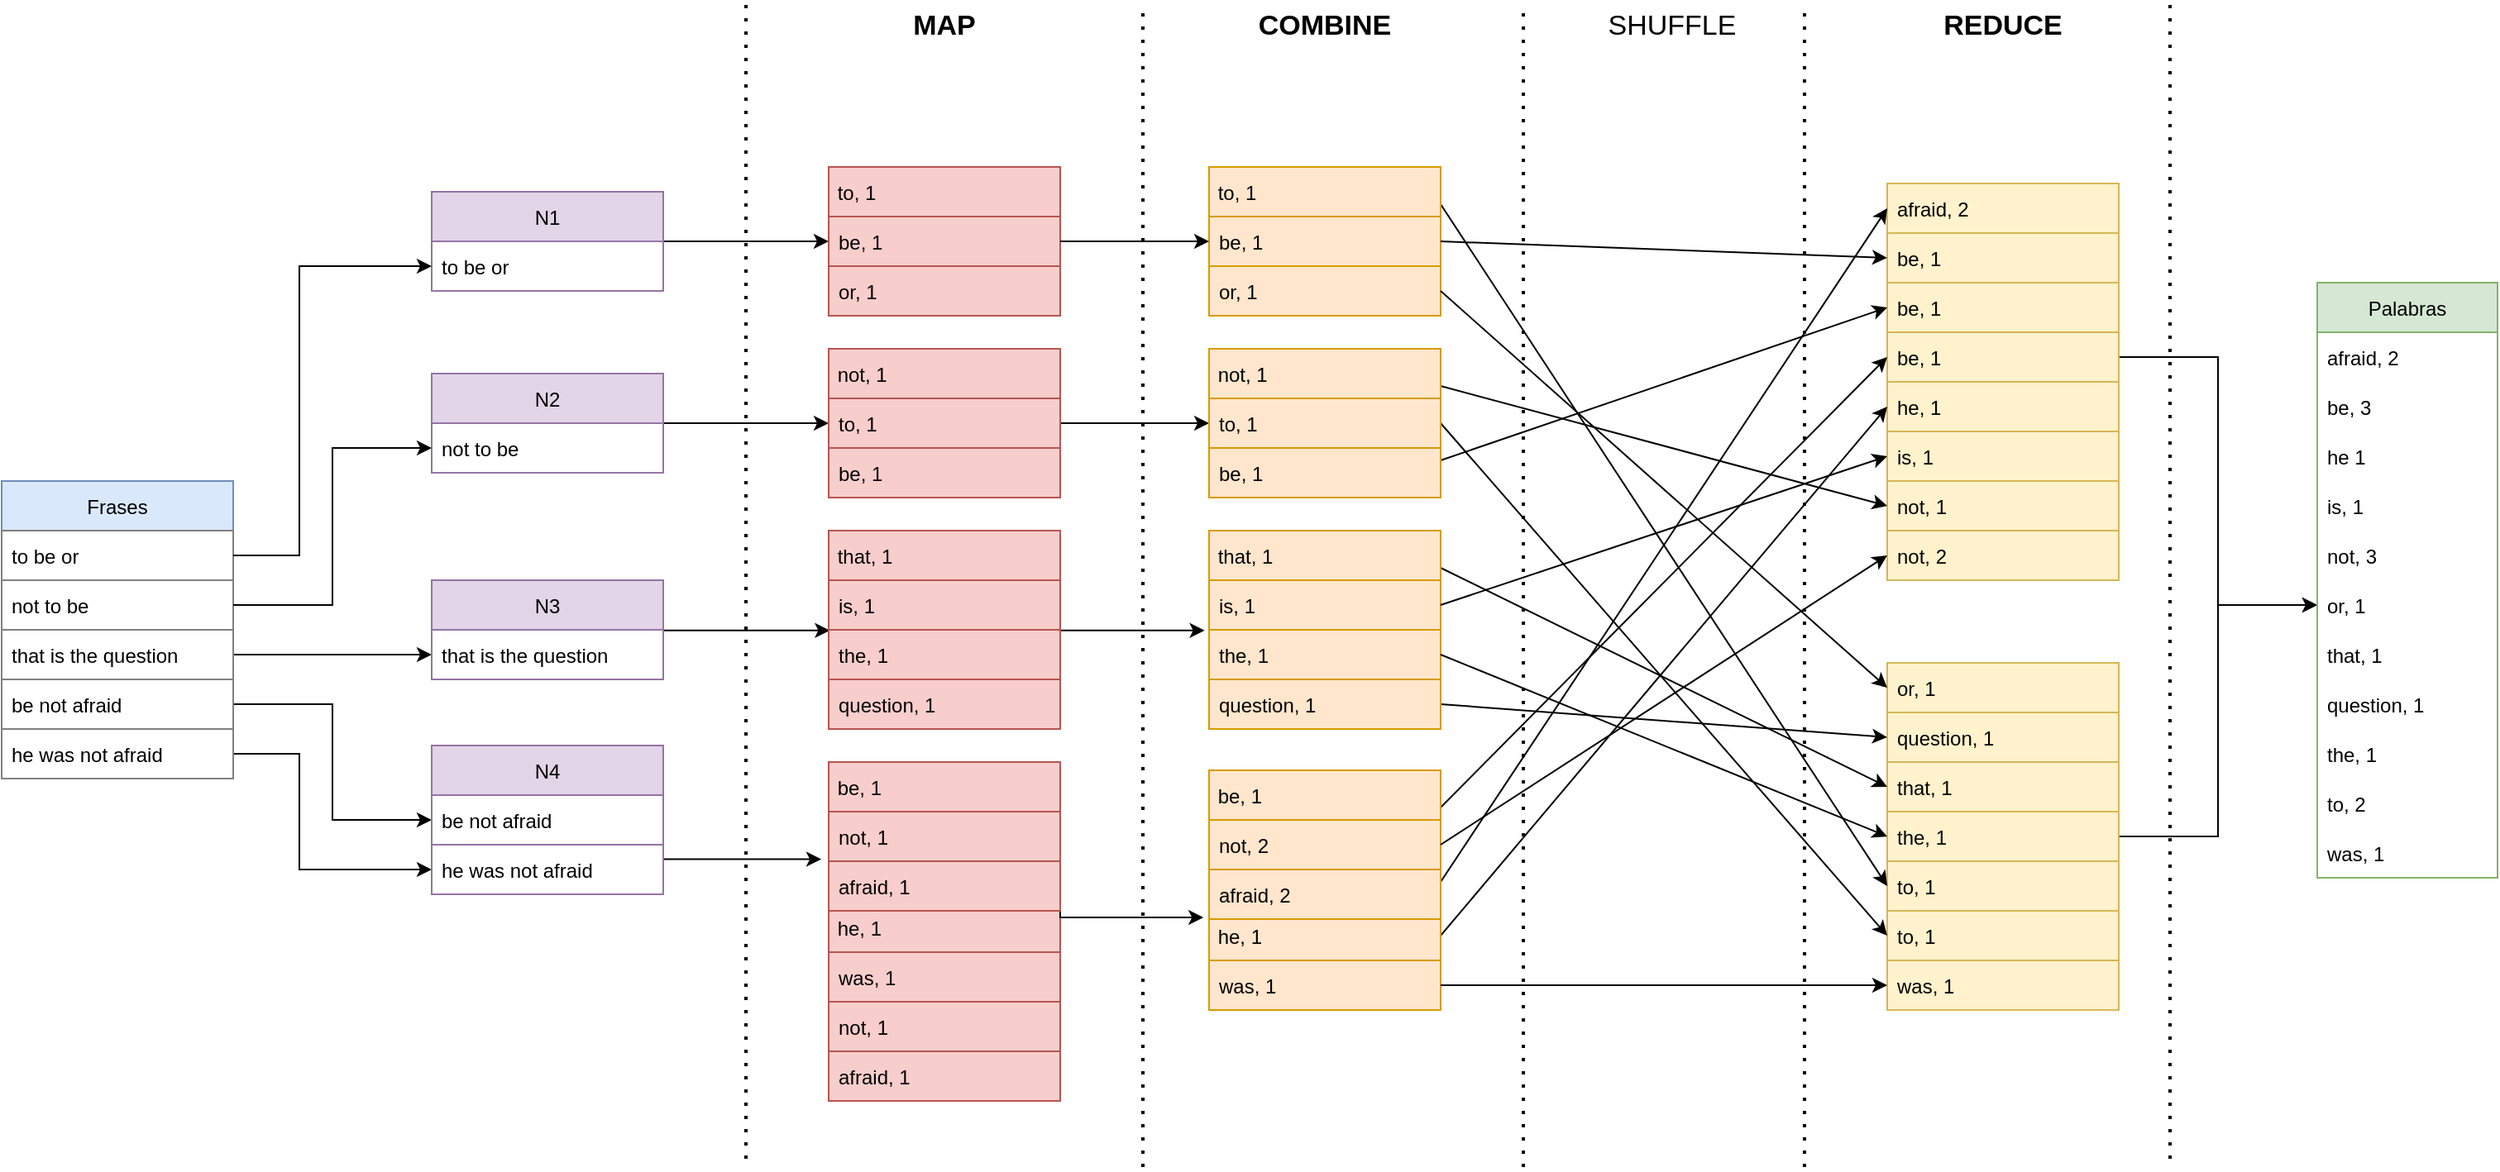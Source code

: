 <mxfile version="16.6.1" type="google"><diagram id="XrAKdOWMuNIFc2FOG0l4" name="Page-1"><mxGraphModel dx="1383" dy="2069" grid="1" gridSize="10" guides="1" tooltips="1" connect="1" arrows="1" fold="1" page="1" pageScale="1" pageWidth="827" pageHeight="1169" math="0" shadow="0"><root><mxCell id="0"/><mxCell id="1" parent="0"/><mxCell id="GU2GOHWDIPRH4519Zhn--1" value="Frases" style="swimlane;fontStyle=0;childLayout=stackLayout;horizontal=1;startSize=30;horizontalStack=0;resizeParent=1;resizeParentMax=0;resizeLast=0;collapsible=1;marginBottom=0;fillColor=#dae8fc;strokeColor=#6c8ebf;" parent="1" vertex="1"><mxGeometry x="40" y="170" width="140" height="90" as="geometry"/></mxCell><mxCell id="GU2GOHWDIPRH4519Zhn--3" value="to be or" style="text;align=left;verticalAlign=middle;spacingLeft=4;spacingRight=4;overflow=hidden;points=[[0,0.5],[1,0.5]];portConstraint=eastwest;rotatable=0;strokeColor=#808080;" parent="GU2GOHWDIPRH4519Zhn--1" vertex="1"><mxGeometry y="30" width="140" height="30" as="geometry"/></mxCell><mxCell id="GU2GOHWDIPRH4519Zhn--4" value="not to be" style="text;align=left;verticalAlign=middle;spacingLeft=4;spacingRight=4;overflow=hidden;points=[[0,0.5],[1,0.5]];portConstraint=eastwest;rotatable=0;shadow=0;strokeColor=#808080;" parent="GU2GOHWDIPRH4519Zhn--1" vertex="1"><mxGeometry y="60" width="140" height="30" as="geometry"/></mxCell><mxCell id="GU2GOHWDIPRH4519Zhn--98" style="edgeStyle=orthogonalEdgeStyle;rounded=0;orthogonalLoop=1;jettySize=auto;html=1;exitX=1;exitY=0.5;exitDx=0;exitDy=0;entryX=0;entryY=0.5;entryDx=0;entryDy=0;" parent="1" source="GU2GOHWDIPRH4519Zhn--10" target="GU2GOHWDIPRH4519Zhn--20" edge="1"><mxGeometry relative="1" as="geometry"/></mxCell><mxCell id="GU2GOHWDIPRH4519Zhn--10" value="that is the question" style="text;align=left;verticalAlign=middle;spacingLeft=4;spacingRight=4;overflow=hidden;points=[[0,0.5],[1,0.5]];portConstraint=eastwest;rotatable=0;shadow=0;strokeColor=#808080;" parent="1" vertex="1"><mxGeometry x="40" y="260" width="140" height="30" as="geometry"/></mxCell><mxCell id="GU2GOHWDIPRH4519Zhn--96" style="edgeStyle=orthogonalEdgeStyle;rounded=0;orthogonalLoop=1;jettySize=auto;html=1;entryX=0;entryY=0.5;entryDx=0;entryDy=0;" parent="1" source="GU2GOHWDIPRH4519Zhn--11" target="GU2GOHWDIPRH4519Zhn--22" edge="1"><mxGeometry relative="1" as="geometry"/></mxCell><mxCell id="GU2GOHWDIPRH4519Zhn--11" value="be not afraid" style="text;align=left;verticalAlign=middle;spacingLeft=4;spacingRight=4;overflow=hidden;points=[[0,0.5],[1,0.5]];portConstraint=eastwest;rotatable=0;shadow=0;strokeColor=#808080;" parent="1" vertex="1"><mxGeometry x="40" y="290" width="140" height="30" as="geometry"/></mxCell><mxCell id="GU2GOHWDIPRH4519Zhn--101" style="edgeStyle=orthogonalEdgeStyle;rounded=0;orthogonalLoop=1;jettySize=auto;html=1;exitX=1;exitY=0.5;exitDx=0;exitDy=0;entryX=0;entryY=0.5;entryDx=0;entryDy=0;" parent="1" source="GU2GOHWDIPRH4519Zhn--12" target="GU2GOHWDIPRH4519Zhn--23" edge="1"><mxGeometry relative="1" as="geometry"><Array as="points"><mxPoint x="220" y="335"/><mxPoint x="220" y="405"/></Array></mxGeometry></mxCell><mxCell id="GU2GOHWDIPRH4519Zhn--12" value="he was not afraid" style="text;align=left;verticalAlign=middle;spacingLeft=4;spacingRight=4;overflow=hidden;points=[[0,0.5],[1,0.5]];portConstraint=eastwest;rotatable=0;shadow=0;strokeColor=#808080;" parent="1" vertex="1"><mxGeometry x="40" y="320" width="140" height="30" as="geometry"/></mxCell><mxCell id="GU2GOHWDIPRH4519Zhn--102" style="edgeStyle=orthogonalEdgeStyle;rounded=0;orthogonalLoop=1;jettySize=auto;html=1;entryX=0;entryY=0.5;entryDx=0;entryDy=0;" parent="1" source="GU2GOHWDIPRH4519Zhn--13" target="GU2GOHWDIPRH4519Zhn--25" edge="1"><mxGeometry relative="1" as="geometry"/></mxCell><mxCell id="GU2GOHWDIPRH4519Zhn--13" value="N1" style="swimlane;fontStyle=0;childLayout=stackLayout;horizontal=1;startSize=30;horizontalStack=0;resizeParent=1;resizeParentMax=0;resizeLast=0;collapsible=1;marginBottom=0;shadow=0;strokeColor=#9673a6;fillColor=#e1d5e7;" parent="1" vertex="1"><mxGeometry x="300" y="-5" width="140" height="60" as="geometry"/></mxCell><mxCell id="GU2GOHWDIPRH4519Zhn--103" style="edgeStyle=orthogonalEdgeStyle;rounded=0;orthogonalLoop=1;jettySize=auto;html=1;exitX=1;exitY=0.5;exitDx=0;exitDy=0;entryX=0;entryY=0.5;entryDx=0;entryDy=0;" parent="1" source="GU2GOHWDIPRH4519Zhn--17" target="GU2GOHWDIPRH4519Zhn--29" edge="1"><mxGeometry relative="1" as="geometry"/></mxCell><mxCell id="GU2GOHWDIPRH4519Zhn--17" value="N2" style="swimlane;fontStyle=0;childLayout=stackLayout;horizontal=1;startSize=30;horizontalStack=0;resizeParent=1;resizeParentMax=0;resizeLast=0;collapsible=1;marginBottom=0;shadow=0;strokeColor=#9673a6;fillColor=#e1d5e7;" parent="1" vertex="1"><mxGeometry x="300" y="105" width="140" height="60" as="geometry"/></mxCell><mxCell id="GU2GOHWDIPRH4519Zhn--18" value="not to be" style="text;strokeColor=none;fillColor=none;align=left;verticalAlign=middle;spacingLeft=4;spacingRight=4;overflow=hidden;points=[[0,0.5],[1,0.5]];portConstraint=eastwest;rotatable=0;shadow=0;" parent="GU2GOHWDIPRH4519Zhn--17" vertex="1"><mxGeometry y="30" width="140" height="30" as="geometry"/></mxCell><mxCell id="GU2GOHWDIPRH4519Zhn--107" style="edgeStyle=orthogonalEdgeStyle;rounded=0;orthogonalLoop=1;jettySize=auto;html=1;entryX=0.005;entryY=0.012;entryDx=0;entryDy=0;entryPerimeter=0;" parent="1" source="GU2GOHWDIPRH4519Zhn--19" target="GU2GOHWDIPRH4519Zhn--33" edge="1"><mxGeometry relative="1" as="geometry"><Array as="points"><mxPoint x="541" y="260"/></Array></mxGeometry></mxCell><mxCell id="GU2GOHWDIPRH4519Zhn--19" value="N3" style="swimlane;fontStyle=0;childLayout=stackLayout;horizontal=1;startSize=30;horizontalStack=0;resizeParent=1;resizeParentMax=0;resizeLast=0;collapsible=1;marginBottom=0;shadow=0;strokeColor=#9673a6;fillColor=#e1d5e7;" parent="1" vertex="1"><mxGeometry x="300" y="230" width="140" height="60" as="geometry"/></mxCell><mxCell id="GU2GOHWDIPRH4519Zhn--20" value="that is the question" style="text;strokeColor=none;fillColor=none;align=left;verticalAlign=middle;spacingLeft=4;spacingRight=4;overflow=hidden;points=[[0,0.5],[1,0.5]];portConstraint=eastwest;rotatable=0;shadow=0;" parent="GU2GOHWDIPRH4519Zhn--19" vertex="1"><mxGeometry y="30" width="140" height="30" as="geometry"/></mxCell><mxCell id="GU2GOHWDIPRH4519Zhn--109" style="edgeStyle=orthogonalEdgeStyle;rounded=0;orthogonalLoop=1;jettySize=auto;html=1;entryX=-0.032;entryY=-0.04;entryDx=0;entryDy=0;entryPerimeter=0;" parent="1" target="GU2GOHWDIPRH4519Zhn--42" edge="1"><mxGeometry relative="1" as="geometry"><mxPoint x="440" y="384" as="sourcePoint"/><Array as="points"><mxPoint x="440" y="399"/></Array></mxGeometry></mxCell><mxCell id="GU2GOHWDIPRH4519Zhn--21" value="N4" style="swimlane;fontStyle=0;childLayout=stackLayout;horizontal=1;startSize=30;horizontalStack=0;resizeParent=1;resizeParentMax=0;resizeLast=0;collapsible=1;marginBottom=0;shadow=0;strokeColor=#9673a6;fillColor=#e1d5e7;" parent="1" vertex="1"><mxGeometry x="300" y="330" width="140" height="60" as="geometry"/></mxCell><mxCell id="GU2GOHWDIPRH4519Zhn--22" value="be not afraid" style="text;strokeColor=none;fillColor=none;align=left;verticalAlign=middle;spacingLeft=4;spacingRight=4;overflow=hidden;points=[[0,0.5],[1,0.5]];portConstraint=eastwest;rotatable=0;shadow=0;" parent="GU2GOHWDIPRH4519Zhn--21" vertex="1"><mxGeometry y="30" width="140" height="30" as="geometry"/></mxCell><mxCell id="GU2GOHWDIPRH4519Zhn--23" value="he was not afraid" style="text;strokeColor=#9673a6;fillColor=none;align=left;verticalAlign=middle;spacingLeft=4;spacingRight=4;overflow=hidden;points=[[0,0.5],[1,0.5]];portConstraint=eastwest;rotatable=0;shadow=0;" parent="1" vertex="1"><mxGeometry x="300" y="390" width="140" height="30" as="geometry"/></mxCell><mxCell id="GU2GOHWDIPRH4519Zhn--24" value=" to, 1" style="swimlane;fontStyle=0;childLayout=stackLayout;horizontal=1;startSize=30;horizontalStack=0;resizeParent=1;resizeParentMax=0;resizeLast=0;collapsible=1;marginBottom=0;shadow=0;strokeColor=#b85450;fillColor=#f8cecc;align=left;" parent="1" vertex="1"><mxGeometry x="540" y="-20" width="140" height="90" as="geometry"/></mxCell><mxCell id="GU2GOHWDIPRH4519Zhn--25" value="be, 1" style="text;strokeColor=#b85450;fillColor=#f8cecc;align=left;verticalAlign=middle;spacingLeft=4;spacingRight=4;overflow=hidden;points=[[0,0.5],[1,0.5]];portConstraint=eastwest;rotatable=0;shadow=0;" parent="GU2GOHWDIPRH4519Zhn--24" vertex="1"><mxGeometry y="30" width="140" height="30" as="geometry"/></mxCell><mxCell id="GU2GOHWDIPRH4519Zhn--26" value="or, 1" style="text;strokeColor=#b85450;fillColor=#f8cecc;align=left;verticalAlign=middle;spacingLeft=4;spacingRight=4;overflow=hidden;points=[[0,0.5],[1,0.5]];portConstraint=eastwest;rotatable=0;shadow=0;" parent="GU2GOHWDIPRH4519Zhn--24" vertex="1"><mxGeometry y="60" width="140" height="30" as="geometry"/></mxCell><mxCell id="GU2GOHWDIPRH4519Zhn--112" style="edgeStyle=orthogonalEdgeStyle;rounded=0;orthogonalLoop=1;jettySize=auto;html=1;exitX=1;exitY=0.5;exitDx=0;exitDy=0;" parent="1" source="GU2GOHWDIPRH4519Zhn--28" target="GU2GOHWDIPRH4519Zhn--67" edge="1"><mxGeometry relative="1" as="geometry"/></mxCell><mxCell id="GU2GOHWDIPRH4519Zhn--28" value=" not, 1" style="swimlane;fontStyle=0;childLayout=stackLayout;horizontal=1;startSize=30;horizontalStack=0;resizeParent=1;resizeParentMax=0;resizeLast=0;collapsible=1;marginBottom=0;shadow=0;strokeColor=#b85450;fillColor=#f8cecc;align=left;" parent="1" vertex="1"><mxGeometry x="540" y="90" width="140" height="90" as="geometry"/></mxCell><mxCell id="GU2GOHWDIPRH4519Zhn--29" value="to, 1" style="text;strokeColor=#b85450;fillColor=#f8cecc;align=left;verticalAlign=middle;spacingLeft=4;spacingRight=4;overflow=hidden;points=[[0,0.5],[1,0.5]];portConstraint=eastwest;rotatable=0;shadow=0;" parent="GU2GOHWDIPRH4519Zhn--28" vertex="1"><mxGeometry y="30" width="140" height="30" as="geometry"/></mxCell><mxCell id="GU2GOHWDIPRH4519Zhn--30" value="be, 1" style="text;strokeColor=#b85450;fillColor=#f8cecc;align=left;verticalAlign=middle;spacingLeft=4;spacingRight=4;overflow=hidden;points=[[0,0.5],[1,0.5]];portConstraint=eastwest;rotatable=0;shadow=0;" parent="GU2GOHWDIPRH4519Zhn--28" vertex="1"><mxGeometry y="60" width="140" height="30" as="geometry"/></mxCell><mxCell id="GU2GOHWDIPRH4519Zhn--111" style="edgeStyle=orthogonalEdgeStyle;rounded=0;orthogonalLoop=1;jettySize=auto;html=1;entryX=-0.019;entryY=0.012;entryDx=0;entryDy=0;entryPerimeter=0;" parent="1" source="GU2GOHWDIPRH4519Zhn--31" target="GU2GOHWDIPRH4519Zhn--71" edge="1"><mxGeometry relative="1" as="geometry"><Array as="points"><mxPoint x="767" y="260"/></Array></mxGeometry></mxCell><mxCell id="GU2GOHWDIPRH4519Zhn--31" value=" that, 1" style="swimlane;fontStyle=0;childLayout=stackLayout;horizontal=1;startSize=30;horizontalStack=0;resizeParent=1;resizeParentMax=0;resizeLast=0;collapsible=1;marginBottom=0;shadow=0;strokeColor=#b85450;fillColor=#f8cecc;align=left;" parent="1" vertex="1"><mxGeometry x="540" y="200" width="140" height="90" as="geometry"/></mxCell><mxCell id="GU2GOHWDIPRH4519Zhn--32" value="is, 1" style="text;strokeColor=#b85450;fillColor=#f8cecc;align=left;verticalAlign=middle;spacingLeft=4;spacingRight=4;overflow=hidden;points=[[0,0.5],[1,0.5]];portConstraint=eastwest;rotatable=0;shadow=0;" parent="GU2GOHWDIPRH4519Zhn--31" vertex="1"><mxGeometry y="30" width="140" height="30" as="geometry"/></mxCell><mxCell id="GU2GOHWDIPRH4519Zhn--33" value="the, 1" style="text;strokeColor=#b85450;fillColor=#f8cecc;align=left;verticalAlign=middle;spacingLeft=4;spacingRight=4;overflow=hidden;points=[[0,0.5],[1,0.5]];portConstraint=eastwest;rotatable=0;shadow=0;" parent="GU2GOHWDIPRH4519Zhn--31" vertex="1"><mxGeometry y="60" width="140" height="30" as="geometry"/></mxCell><mxCell id="GU2GOHWDIPRH4519Zhn--35" value="question, 1" style="text;strokeColor=#b85450;fillColor=#f8cecc;align=left;verticalAlign=middle;spacingLeft=4;spacingRight=4;overflow=hidden;points=[[0,0.5],[1,0.5]];portConstraint=eastwest;rotatable=0;shadow=0;" parent="1" vertex="1"><mxGeometry x="540" y="290" width="140" height="30" as="geometry"/></mxCell><mxCell id="GU2GOHWDIPRH4519Zhn--36" value=" he, 1" style="swimlane;fontStyle=0;childLayout=stackLayout;horizontal=1;startSize=30;horizontalStack=0;resizeParent=1;resizeParentMax=0;resizeLast=0;collapsible=1;marginBottom=0;shadow=0;strokeColor=#b85450;fillColor=#f8cecc;align=left;" parent="1" vertex="1"><mxGeometry x="540" y="425" width="140" height="90" as="geometry"/></mxCell><mxCell id="GU2GOHWDIPRH4519Zhn--37" value="was, 1" style="text;strokeColor=#b85450;fillColor=#f8cecc;align=left;verticalAlign=middle;spacingLeft=4;spacingRight=4;overflow=hidden;points=[[0,0.5],[1,0.5]];portConstraint=eastwest;rotatable=0;shadow=0;" parent="GU2GOHWDIPRH4519Zhn--36" vertex="1"><mxGeometry y="30" width="140" height="30" as="geometry"/></mxCell><mxCell id="GU2GOHWDIPRH4519Zhn--38" value="not, 1" style="text;strokeColor=#b85450;fillColor=#f8cecc;align=left;verticalAlign=middle;spacingLeft=4;spacingRight=4;overflow=hidden;points=[[0,0.5],[1,0.5]];portConstraint=eastwest;rotatable=0;shadow=0;" parent="GU2GOHWDIPRH4519Zhn--36" vertex="1"><mxGeometry y="60" width="140" height="30" as="geometry"/></mxCell><mxCell id="GU2GOHWDIPRH4519Zhn--39" value="afraid, 1" style="text;strokeColor=#b85450;fillColor=#f8cecc;align=left;verticalAlign=middle;spacingLeft=4;spacingRight=4;overflow=hidden;points=[[0,0.5],[1,0.5]];portConstraint=eastwest;rotatable=0;shadow=0;" parent="1" vertex="1"><mxGeometry x="540" y="515" width="140" height="30" as="geometry"/></mxCell><mxCell id="GU2GOHWDIPRH4519Zhn--110" style="edgeStyle=orthogonalEdgeStyle;rounded=0;orthogonalLoop=1;jettySize=auto;html=1;exitX=1;exitY=1;exitDx=0;exitDy=0;entryX=-0.024;entryY=0.977;entryDx=0;entryDy=0;entryPerimeter=0;" parent="1" source="GU2GOHWDIPRH4519Zhn--40" target="GU2GOHWDIPRH4519Zhn--79" edge="1"><mxGeometry relative="1" as="geometry"><Array as="points"><mxPoint x="680" y="434"/><mxPoint x="767" y="434"/></Array></mxGeometry></mxCell><mxCell id="GU2GOHWDIPRH4519Zhn--40" value=" be, 1" style="swimlane;fontStyle=0;childLayout=stackLayout;horizontal=1;startSize=30;horizontalStack=0;resizeParent=1;resizeParentMax=0;resizeLast=0;collapsible=1;marginBottom=0;shadow=0;strokeColor=#b85450;fillColor=#f8cecc;align=left;" parent="1" vertex="1"><mxGeometry x="540" y="340" width="140" height="90" as="geometry"/></mxCell><mxCell id="GU2GOHWDIPRH4519Zhn--41" value="not, 1" style="text;strokeColor=#b85450;fillColor=#f8cecc;align=left;verticalAlign=middle;spacingLeft=4;spacingRight=4;overflow=hidden;points=[[0,0.5],[1,0.5]];portConstraint=eastwest;rotatable=0;shadow=0;" parent="GU2GOHWDIPRH4519Zhn--40" vertex="1"><mxGeometry y="30" width="140" height="30" as="geometry"/></mxCell><mxCell id="GU2GOHWDIPRH4519Zhn--42" value="afraid, 1" style="text;strokeColor=#b85450;fillColor=#f8cecc;align=left;verticalAlign=middle;spacingLeft=4;spacingRight=4;overflow=hidden;points=[[0,0.5],[1,0.5]];portConstraint=eastwest;rotatable=0;shadow=0;" parent="GU2GOHWDIPRH4519Zhn--40" vertex="1"><mxGeometry y="60" width="140" height="30" as="geometry"/></mxCell><mxCell id="GU2GOHWDIPRH4519Zhn--43" value="be, 1" style="text;strokeColor=#d6b656;fillColor=#fff2cc;align=left;verticalAlign=middle;spacingLeft=4;spacingRight=4;overflow=hidden;points=[[0,0.5],[1,0.5]];portConstraint=eastwest;rotatable=0;shadow=0;" parent="1" vertex="1"><mxGeometry x="1180" y="20" width="140" height="30" as="geometry"/></mxCell><mxCell id="GU2GOHWDIPRH4519Zhn--44" value="be, 1" style="text;strokeColor=#d6b656;fillColor=#fff2cc;align=left;verticalAlign=middle;spacingLeft=4;spacingRight=4;overflow=hidden;points=[[0,0.5],[1,0.5]];portConstraint=eastwest;rotatable=0;shadow=0;" parent="1" vertex="1"><mxGeometry x="1180" y="50" width="140" height="30" as="geometry"/></mxCell><mxCell id="GU2GOHWDIPRH4519Zhn--129" style="edgeStyle=orthogonalEdgeStyle;rounded=0;orthogonalLoop=1;jettySize=auto;html=1;exitX=1;exitY=0.5;exitDx=0;exitDy=0;entryX=0;entryY=0.5;entryDx=0;entryDy=0;" parent="1" source="GU2GOHWDIPRH4519Zhn--48" target="GU2GOHWDIPRH4519Zhn--86" edge="1"><mxGeometry relative="1" as="geometry"/></mxCell><mxCell id="GU2GOHWDIPRH4519Zhn--48" value="be, 1" style="text;strokeColor=#d6b656;fillColor=#fff2cc;align=left;verticalAlign=middle;spacingLeft=4;spacingRight=4;overflow=hidden;points=[[0,0.5],[1,0.5]];portConstraint=eastwest;rotatable=0;shadow=0;" parent="1" vertex="1"><mxGeometry x="1180" y="80" width="140" height="30" as="geometry"/></mxCell><mxCell id="GU2GOHWDIPRH4519Zhn--49" value="afraid, 2" style="text;strokeColor=#d6b656;fillColor=#fff2cc;align=left;verticalAlign=middle;spacingLeft=4;spacingRight=4;overflow=hidden;points=[[0,0.5],[1,0.5]];portConstraint=eastwest;rotatable=0;shadow=0;" parent="1" vertex="1"><mxGeometry x="1180" y="-10" width="140" height="30" as="geometry"/></mxCell><mxCell id="GU2GOHWDIPRH4519Zhn--51" value="he, 1" style="text;strokeColor=#d6b656;fillColor=#fff2cc;align=left;verticalAlign=middle;spacingLeft=4;spacingRight=4;overflow=hidden;points=[[0,0.5],[1,0.5]];portConstraint=eastwest;rotatable=0;shadow=0;" parent="1" vertex="1"><mxGeometry x="1180" y="110" width="140" height="30" as="geometry"/></mxCell><mxCell id="GU2GOHWDIPRH4519Zhn--52" value="is, 1" style="text;strokeColor=#d6b656;fillColor=#fff2cc;align=left;verticalAlign=middle;spacingLeft=4;spacingRight=4;overflow=hidden;points=[[0,0.5],[1,0.5]];portConstraint=eastwest;rotatable=0;shadow=0;" parent="1" vertex="1"><mxGeometry x="1180" y="140" width="140" height="30" as="geometry"/></mxCell><mxCell id="GU2GOHWDIPRH4519Zhn--53" value="not, 1" style="text;strokeColor=#d6b656;fillColor=#fff2cc;align=left;verticalAlign=middle;spacingLeft=4;spacingRight=4;overflow=hidden;points=[[0,0.5],[1,0.5]];portConstraint=eastwest;rotatable=0;shadow=0;" parent="1" vertex="1"><mxGeometry x="1180" y="170" width="140" height="30" as="geometry"/></mxCell><mxCell id="GU2GOHWDIPRH4519Zhn--54" value="not, 2" style="text;strokeColor=#d6b656;fillColor=#fff2cc;align=left;verticalAlign=middle;spacingLeft=4;spacingRight=4;overflow=hidden;points=[[0,0.5],[1,0.5]];portConstraint=eastwest;rotatable=0;shadow=0;" parent="1" vertex="1"><mxGeometry x="1180" y="200" width="140" height="30" as="geometry"/></mxCell><mxCell id="GU2GOHWDIPRH4519Zhn--56" value="question, 1" style="text;strokeColor=#d6b656;fillColor=#fff2cc;align=left;verticalAlign=middle;spacingLeft=4;spacingRight=4;overflow=hidden;points=[[0,0.5],[1,0.5]];portConstraint=eastwest;rotatable=0;shadow=0;" parent="1" vertex="1"><mxGeometry x="1180" y="310" width="140" height="30" as="geometry"/></mxCell><mxCell id="GU2GOHWDIPRH4519Zhn--57" value="was, 1" style="text;strokeColor=#d6b656;fillColor=#fff2cc;align=left;verticalAlign=middle;spacingLeft=4;spacingRight=4;overflow=hidden;points=[[0,0.5],[1,0.5]];portConstraint=eastwest;rotatable=0;shadow=0;" parent="1" vertex="1"><mxGeometry x="1180" y="460" width="140" height="30" as="geometry"/></mxCell><mxCell id="GU2GOHWDIPRH4519Zhn--58" value="to, 1" style="text;strokeColor=#d6b656;fillColor=#fff2cc;align=left;verticalAlign=middle;spacingLeft=4;spacingRight=4;overflow=hidden;points=[[0,0.5],[1,0.5]];portConstraint=eastwest;rotatable=0;shadow=0;" parent="1" vertex="1"><mxGeometry x="1180" y="400" width="140" height="30" as="geometry"/></mxCell><mxCell id="GU2GOHWDIPRH4519Zhn--59" value="to, 1" style="text;strokeColor=#d6b656;fillColor=#fff2cc;align=left;verticalAlign=middle;spacingLeft=4;spacingRight=4;overflow=hidden;points=[[0,0.5],[1,0.5]];portConstraint=eastwest;rotatable=0;shadow=0;" parent="1" vertex="1"><mxGeometry x="1180" y="430" width="140" height="30" as="geometry"/></mxCell><mxCell id="GU2GOHWDIPRH4519Zhn--130" style="edgeStyle=orthogonalEdgeStyle;rounded=0;orthogonalLoop=1;jettySize=auto;html=1;exitX=1;exitY=0.5;exitDx=0;exitDy=0;entryX=0;entryY=0.5;entryDx=0;entryDy=0;" parent="1" source="GU2GOHWDIPRH4519Zhn--60" target="GU2GOHWDIPRH4519Zhn--86" edge="1"><mxGeometry relative="1" as="geometry"><mxPoint x="1440" y="240" as="targetPoint"/><Array as="points"><mxPoint x="1380" y="385"/><mxPoint x="1380" y="245"/></Array></mxGeometry></mxCell><mxCell id="GU2GOHWDIPRH4519Zhn--60" value="the, 1" style="text;strokeColor=#d6b656;fillColor=#fff2cc;align=left;verticalAlign=middle;spacingLeft=4;spacingRight=4;overflow=hidden;points=[[0,0.5],[1,0.5]];portConstraint=eastwest;rotatable=0;shadow=0;" parent="1" vertex="1"><mxGeometry x="1180" y="370" width="140" height="30" as="geometry"/></mxCell><mxCell id="GU2GOHWDIPRH4519Zhn--61" value="or, 1" style="text;strokeColor=#d6b656;fillColor=#fff2cc;align=left;verticalAlign=middle;spacingLeft=4;spacingRight=4;overflow=hidden;points=[[0,0.5],[1,0.5]];portConstraint=eastwest;rotatable=0;shadow=0;" parent="1" vertex="1"><mxGeometry x="1180" y="280" width="140" height="30" as="geometry"/></mxCell><mxCell id="GU2GOHWDIPRH4519Zhn--62" value="that, 1" style="text;strokeColor=#d6b656;fillColor=#fff2cc;align=left;verticalAlign=middle;spacingLeft=4;spacingRight=4;overflow=hidden;points=[[0,0.5],[1,0.5]];portConstraint=eastwest;rotatable=0;shadow=0;" parent="1" vertex="1"><mxGeometry x="1180" y="340" width="140" height="30" as="geometry"/></mxCell><mxCell id="GU2GOHWDIPRH4519Zhn--114" style="rounded=0;orthogonalLoop=1;jettySize=auto;html=1;exitX=1;exitY=0.25;exitDx=0;exitDy=0;entryX=0;entryY=0.5;entryDx=0;entryDy=0;" parent="1" source="GU2GOHWDIPRH4519Zhn--63" target="GU2GOHWDIPRH4519Zhn--58" edge="1"><mxGeometry relative="1" as="geometry"/></mxCell><mxCell id="GU2GOHWDIPRH4519Zhn--63" value=" to, 1" style="swimlane;fontStyle=0;childLayout=stackLayout;horizontal=1;startSize=30;horizontalStack=0;resizeParent=1;resizeParentMax=0;resizeLast=0;collapsible=1;marginBottom=0;shadow=0;strokeColor=#d79b00;fillColor=#ffe6cc;align=left;" parent="1" vertex="1"><mxGeometry x="770" y="-20" width="140" height="90" as="geometry"/></mxCell><mxCell id="GU2GOHWDIPRH4519Zhn--64" value="be, 1" style="text;strokeColor=#d79b00;fillColor=#ffe6cc;align=left;verticalAlign=middle;spacingLeft=4;spacingRight=4;overflow=hidden;points=[[0,0.5],[1,0.5]];portConstraint=eastwest;rotatable=0;shadow=0;" parent="GU2GOHWDIPRH4519Zhn--63" vertex="1"><mxGeometry y="30" width="140" height="30" as="geometry"/></mxCell><mxCell id="GU2GOHWDIPRH4519Zhn--65" value="or, 1" style="text;strokeColor=#d79b00;fillColor=#ffe6cc;align=left;verticalAlign=middle;spacingLeft=4;spacingRight=4;overflow=hidden;points=[[0,0.5],[1,0.5]];portConstraint=eastwest;rotatable=0;shadow=0;" parent="GU2GOHWDIPRH4519Zhn--63" vertex="1"><mxGeometry y="60" width="140" height="30" as="geometry"/></mxCell><mxCell id="GU2GOHWDIPRH4519Zhn--117" style="edgeStyle=none;rounded=0;orthogonalLoop=1;jettySize=auto;html=1;exitX=1;exitY=0.25;exitDx=0;exitDy=0;entryX=0;entryY=0.5;entryDx=0;entryDy=0;" parent="1" source="GU2GOHWDIPRH4519Zhn--66" target="GU2GOHWDIPRH4519Zhn--53" edge="1"><mxGeometry relative="1" as="geometry"/></mxCell><mxCell id="GU2GOHWDIPRH4519Zhn--118" style="edgeStyle=none;rounded=0;orthogonalLoop=1;jettySize=auto;html=1;exitX=1;exitY=0.5;exitDx=0;exitDy=0;entryX=0;entryY=0.5;entryDx=0;entryDy=0;" parent="1" source="GU2GOHWDIPRH4519Zhn--66" target="GU2GOHWDIPRH4519Zhn--59" edge="1"><mxGeometry relative="1" as="geometry"/></mxCell><mxCell id="GU2GOHWDIPRH4519Zhn--119" style="edgeStyle=none;rounded=0;orthogonalLoop=1;jettySize=auto;html=1;exitX=1;exitY=0.75;exitDx=0;exitDy=0;entryX=0;entryY=0.5;entryDx=0;entryDy=0;" parent="1" source="GU2GOHWDIPRH4519Zhn--66" target="GU2GOHWDIPRH4519Zhn--44" edge="1"><mxGeometry relative="1" as="geometry"/></mxCell><mxCell id="GU2GOHWDIPRH4519Zhn--66" value=" not, 1" style="swimlane;fontStyle=0;childLayout=stackLayout;horizontal=1;startSize=30;horizontalStack=0;resizeParent=1;resizeParentMax=0;resizeLast=0;collapsible=1;marginBottom=0;shadow=0;strokeColor=#d79b00;fillColor=#ffe6cc;align=left;" parent="1" vertex="1"><mxGeometry x="770" y="90" width="140" height="90" as="geometry"/></mxCell><mxCell id="GU2GOHWDIPRH4519Zhn--67" value="to, 1" style="text;strokeColor=#d79b00;fillColor=#ffe6cc;align=left;verticalAlign=middle;spacingLeft=4;spacingRight=4;overflow=hidden;points=[[0,0.5],[1,0.5]];portConstraint=eastwest;rotatable=0;shadow=0;" parent="GU2GOHWDIPRH4519Zhn--66" vertex="1"><mxGeometry y="30" width="140" height="30" as="geometry"/></mxCell><mxCell id="GU2GOHWDIPRH4519Zhn--68" value="be, 1" style="text;strokeColor=#d79b00;fillColor=#ffe6cc;align=left;verticalAlign=middle;spacingLeft=4;spacingRight=4;overflow=hidden;points=[[0,0.5],[1,0.5]];portConstraint=eastwest;rotatable=0;shadow=0;" parent="GU2GOHWDIPRH4519Zhn--66" vertex="1"><mxGeometry y="60" width="140" height="30" as="geometry"/></mxCell><mxCell id="GU2GOHWDIPRH4519Zhn--120" style="edgeStyle=none;rounded=0;orthogonalLoop=1;jettySize=auto;html=1;exitX=1;exitY=0.25;exitDx=0;exitDy=0;entryX=0;entryY=0.5;entryDx=0;entryDy=0;" parent="1" source="GU2GOHWDIPRH4519Zhn--69" target="GU2GOHWDIPRH4519Zhn--62" edge="1"><mxGeometry relative="1" as="geometry"/></mxCell><mxCell id="GU2GOHWDIPRH4519Zhn--69" value=" that, 1" style="swimlane;fontStyle=0;childLayout=stackLayout;horizontal=1;startSize=30;horizontalStack=0;resizeParent=1;resizeParentMax=0;resizeLast=0;collapsible=1;marginBottom=0;shadow=0;strokeColor=#d79b00;fillColor=#ffe6cc;align=left;" parent="1" vertex="1"><mxGeometry x="770" y="200" width="140" height="90" as="geometry"/></mxCell><mxCell id="GU2GOHWDIPRH4519Zhn--70" value="is, 1" style="text;strokeColor=#d79b00;fillColor=#ffe6cc;align=left;verticalAlign=middle;spacingLeft=4;spacingRight=4;overflow=hidden;points=[[0,0.5],[1,0.5]];portConstraint=eastwest;rotatable=0;shadow=0;" parent="GU2GOHWDIPRH4519Zhn--69" vertex="1"><mxGeometry y="30" width="140" height="30" as="geometry"/></mxCell><mxCell id="GU2GOHWDIPRH4519Zhn--71" value="the, 1" style="text;strokeColor=#d79b00;fillColor=#ffe6cc;align=left;verticalAlign=middle;spacingLeft=4;spacingRight=4;overflow=hidden;points=[[0,0.5],[1,0.5]];portConstraint=eastwest;rotatable=0;shadow=0;" parent="GU2GOHWDIPRH4519Zhn--69" vertex="1"><mxGeometry y="60" width="140" height="30" as="geometry"/></mxCell><mxCell id="GU2GOHWDIPRH4519Zhn--123" style="edgeStyle=none;rounded=0;orthogonalLoop=1;jettySize=auto;html=1;exitX=1;exitY=0.5;exitDx=0;exitDy=0;entryX=0;entryY=0.5;entryDx=0;entryDy=0;" parent="1" source="GU2GOHWDIPRH4519Zhn--72" target="GU2GOHWDIPRH4519Zhn--56" edge="1"><mxGeometry relative="1" as="geometry"/></mxCell><mxCell id="GU2GOHWDIPRH4519Zhn--72" value="question, 1" style="text;strokeColor=#d79b00;fillColor=#ffe6cc;align=left;verticalAlign=middle;spacingLeft=4;spacingRight=4;overflow=hidden;points=[[0,0.5],[1,0.5]];portConstraint=eastwest;rotatable=0;shadow=0;" parent="1" vertex="1"><mxGeometry x="770" y="290" width="140" height="30" as="geometry"/></mxCell><mxCell id="GU2GOHWDIPRH4519Zhn--127" style="edgeStyle=none;rounded=0;orthogonalLoop=1;jettySize=auto;html=1;exitX=1;exitY=0.25;exitDx=0;exitDy=0;entryX=0;entryY=0.5;entryDx=0;entryDy=0;" parent="1" source="GU2GOHWDIPRH4519Zhn--73" target="GU2GOHWDIPRH4519Zhn--51" edge="1"><mxGeometry relative="1" as="geometry"><mxPoint x="950" y="440" as="targetPoint"/></mxGeometry></mxCell><mxCell id="GU2GOHWDIPRH4519Zhn--73" value=" he, 1" style="swimlane;fontStyle=0;childLayout=stackLayout;horizontal=1;startSize=30;horizontalStack=0;resizeParent=1;resizeParentMax=0;resizeLast=0;collapsible=1;marginBottom=0;shadow=0;strokeColor=#d79b00;fillColor=#ffe6cc;align=left;" parent="1" vertex="1"><mxGeometry x="770" y="430" width="140" height="60" as="geometry"/></mxCell><mxCell id="GU2GOHWDIPRH4519Zhn--74" value="was, 1" style="text;strokeColor=#d79b00;fillColor=#ffe6cc;align=left;verticalAlign=middle;spacingLeft=4;spacingRight=4;overflow=hidden;points=[[0,0.5],[1,0.5]];portConstraint=eastwest;rotatable=0;shadow=0;" parent="GU2GOHWDIPRH4519Zhn--73" vertex="1"><mxGeometry y="30" width="140" height="30" as="geometry"/></mxCell><mxCell id="GU2GOHWDIPRH4519Zhn--124" style="edgeStyle=none;rounded=0;orthogonalLoop=1;jettySize=auto;html=1;exitX=1;exitY=0.25;exitDx=0;exitDy=0;entryX=0;entryY=0.5;entryDx=0;entryDy=0;" parent="1" source="GU2GOHWDIPRH4519Zhn--77" target="GU2GOHWDIPRH4519Zhn--48" edge="1"><mxGeometry relative="1" as="geometry"/></mxCell><mxCell id="GU2GOHWDIPRH4519Zhn--126" style="edgeStyle=none;rounded=0;orthogonalLoop=1;jettySize=auto;html=1;exitX=1;exitY=0.75;exitDx=0;exitDy=0;entryX=0;entryY=0.5;entryDx=0;entryDy=0;" parent="1" source="GU2GOHWDIPRH4519Zhn--77" target="GU2GOHWDIPRH4519Zhn--49" edge="1"><mxGeometry relative="1" as="geometry"/></mxCell><mxCell id="GU2GOHWDIPRH4519Zhn--77" value=" be, 1" style="swimlane;fontStyle=0;childLayout=stackLayout;horizontal=1;startSize=30;horizontalStack=0;resizeParent=1;resizeParentMax=0;resizeLast=0;collapsible=1;marginBottom=0;shadow=0;strokeColor=#d79b00;fillColor=#ffe6cc;align=left;" parent="1" vertex="1"><mxGeometry x="770" y="345" width="140" height="90" as="geometry"/></mxCell><mxCell id="GU2GOHWDIPRH4519Zhn--78" value="not, 2" style="text;strokeColor=#d79b00;fillColor=#ffe6cc;align=left;verticalAlign=middle;spacingLeft=4;spacingRight=4;overflow=hidden;points=[[0,0.5],[1,0.5]];portConstraint=eastwest;rotatable=0;shadow=0;" parent="GU2GOHWDIPRH4519Zhn--77" vertex="1"><mxGeometry y="30" width="140" height="30" as="geometry"/></mxCell><mxCell id="GU2GOHWDIPRH4519Zhn--79" value="afraid, 2" style="text;strokeColor=#d79b00;fillColor=#ffe6cc;align=left;verticalAlign=middle;spacingLeft=4;spacingRight=4;overflow=hidden;points=[[0,0.5],[1,0.5]];portConstraint=eastwest;rotatable=0;shadow=0;" parent="GU2GOHWDIPRH4519Zhn--77" vertex="1"><mxGeometry y="60" width="140" height="30" as="geometry"/></mxCell><mxCell id="GU2GOHWDIPRH4519Zhn--80" value="Palabras" style="swimlane;fontStyle=0;childLayout=stackLayout;horizontal=1;startSize=30;horizontalStack=0;resizeParent=1;resizeParentMax=0;resizeLast=0;collapsible=1;marginBottom=0;shadow=0;strokeColor=#82b366;fillColor=#d5e8d4;" parent="1" vertex="1"><mxGeometry x="1440" y="50" width="109" height="360" as="geometry"><mxRectangle x="1241" y="240" width="80" height="30" as="alternateBounds"/></mxGeometry></mxCell><mxCell id="GU2GOHWDIPRH4519Zhn--81" value="afraid, 2" style="text;strokeColor=none;fillColor=none;align=left;verticalAlign=middle;spacingLeft=4;spacingRight=4;overflow=hidden;points=[[0,0.5],[1,0.5]];portConstraint=eastwest;rotatable=0;shadow=0;" parent="GU2GOHWDIPRH4519Zhn--80" vertex="1"><mxGeometry y="30" width="109" height="30" as="geometry"/></mxCell><mxCell id="GU2GOHWDIPRH4519Zhn--82" value="be, 3" style="text;strokeColor=none;fillColor=none;align=left;verticalAlign=middle;spacingLeft=4;spacingRight=4;overflow=hidden;points=[[0,0.5],[1,0.5]];portConstraint=eastwest;rotatable=0;shadow=0;" parent="GU2GOHWDIPRH4519Zhn--80" vertex="1"><mxGeometry y="60" width="109" height="30" as="geometry"/></mxCell><mxCell id="GU2GOHWDIPRH4519Zhn--84" value="he 1" style="text;strokeColor=none;fillColor=none;align=left;verticalAlign=middle;spacingLeft=4;spacingRight=4;overflow=hidden;points=[[0,0.5],[1,0.5]];portConstraint=eastwest;rotatable=0;shadow=0;" parent="GU2GOHWDIPRH4519Zhn--80" vertex="1"><mxGeometry y="90" width="109" height="30" as="geometry"/></mxCell><mxCell id="GU2GOHWDIPRH4519Zhn--83" value="is, 1" style="text;strokeColor=none;fillColor=none;align=left;verticalAlign=middle;spacingLeft=4;spacingRight=4;overflow=hidden;points=[[0,0.5],[1,0.5]];portConstraint=eastwest;rotatable=0;shadow=0;" parent="GU2GOHWDIPRH4519Zhn--80" vertex="1"><mxGeometry y="120" width="109" height="30" as="geometry"/></mxCell><mxCell id="GU2GOHWDIPRH4519Zhn--85" value="not, 3" style="text;strokeColor=none;fillColor=none;align=left;verticalAlign=middle;spacingLeft=4;spacingRight=4;overflow=hidden;points=[[0,0.5],[1,0.5]];portConstraint=eastwest;rotatable=0;shadow=0;" parent="GU2GOHWDIPRH4519Zhn--80" vertex="1"><mxGeometry y="150" width="109" height="30" as="geometry"/></mxCell><mxCell id="GU2GOHWDIPRH4519Zhn--86" value="or, 1" style="text;strokeColor=none;fillColor=none;align=left;verticalAlign=middle;spacingLeft=4;spacingRight=4;overflow=hidden;points=[[0,0.5],[1,0.5]];portConstraint=eastwest;rotatable=0;shadow=0;" parent="GU2GOHWDIPRH4519Zhn--80" vertex="1"><mxGeometry y="180" width="109" height="30" as="geometry"/></mxCell><mxCell id="GU2GOHWDIPRH4519Zhn--88" value="that, 1" style="text;strokeColor=none;fillColor=none;align=left;verticalAlign=middle;spacingLeft=4;spacingRight=4;overflow=hidden;points=[[0,0.5],[1,0.5]];portConstraint=eastwest;rotatable=0;shadow=0;" parent="GU2GOHWDIPRH4519Zhn--80" vertex="1"><mxGeometry y="210" width="109" height="30" as="geometry"/></mxCell><mxCell id="GU2GOHWDIPRH4519Zhn--87" value="question, 1" style="text;strokeColor=none;fillColor=none;align=left;verticalAlign=middle;spacingLeft=4;spacingRight=4;overflow=hidden;points=[[0,0.5],[1,0.5]];portConstraint=eastwest;rotatable=0;shadow=0;" parent="GU2GOHWDIPRH4519Zhn--80" vertex="1"><mxGeometry y="240" width="109" height="30" as="geometry"/></mxCell><mxCell id="GU2GOHWDIPRH4519Zhn--89" value="the, 1" style="text;strokeColor=none;fillColor=none;align=left;verticalAlign=middle;spacingLeft=4;spacingRight=4;overflow=hidden;points=[[0,0.5],[1,0.5]];portConstraint=eastwest;rotatable=0;shadow=0;" parent="GU2GOHWDIPRH4519Zhn--80" vertex="1"><mxGeometry y="270" width="109" height="30" as="geometry"/></mxCell><mxCell id="GU2GOHWDIPRH4519Zhn--90" value="to, 2" style="text;strokeColor=none;fillColor=none;align=left;verticalAlign=middle;spacingLeft=4;spacingRight=4;overflow=hidden;points=[[0,0.5],[1,0.5]];portConstraint=eastwest;rotatable=0;shadow=0;" parent="GU2GOHWDIPRH4519Zhn--80" vertex="1"><mxGeometry y="300" width="109" height="30" as="geometry"/></mxCell><mxCell id="GU2GOHWDIPRH4519Zhn--91" value="was, 1" style="text;strokeColor=none;fillColor=none;align=left;verticalAlign=middle;spacingLeft=4;spacingRight=4;overflow=hidden;points=[[0,0.5],[1,0.5]];portConstraint=eastwest;rotatable=0;shadow=0;" parent="GU2GOHWDIPRH4519Zhn--80" vertex="1"><mxGeometry y="330" width="109" height="30" as="geometry"/></mxCell><mxCell id="GU2GOHWDIPRH4519Zhn--99" style="edgeStyle=orthogonalEdgeStyle;rounded=0;orthogonalLoop=1;jettySize=auto;html=1;exitX=1;exitY=0.5;exitDx=0;exitDy=0;entryX=0;entryY=0.5;entryDx=0;entryDy=0;" parent="1" source="GU2GOHWDIPRH4519Zhn--4" target="GU2GOHWDIPRH4519Zhn--18" edge="1"><mxGeometry relative="1" as="geometry"><Array as="points"><mxPoint x="240" y="245"/><mxPoint x="240" y="150"/></Array></mxGeometry></mxCell><mxCell id="GU2GOHWDIPRH4519Zhn--100" style="edgeStyle=orthogonalEdgeStyle;rounded=0;orthogonalLoop=1;jettySize=auto;html=1;exitX=1;exitY=0.5;exitDx=0;exitDy=0;entryX=0;entryY=0.5;entryDx=0;entryDy=0;" parent="1" source="GU2GOHWDIPRH4519Zhn--3" target="GU2GOHWDIPRH4519Zhn--14" edge="1"><mxGeometry relative="1" as="geometry"><Array as="points"><mxPoint x="220" y="215"/><mxPoint x="220" y="40"/></Array></mxGeometry></mxCell><mxCell id="GU2GOHWDIPRH4519Zhn--14" value="to be or" style="text;strokeColor=none;fillColor=none;align=left;verticalAlign=middle;spacingLeft=4;spacingRight=4;overflow=hidden;points=[[0,0.5],[1,0.5]];portConstraint=eastwest;rotatable=0;shadow=0;" parent="1" vertex="1"><mxGeometry x="300" y="25" width="140" height="30" as="geometry"/></mxCell><mxCell id="GU2GOHWDIPRH4519Zhn--113" style="edgeStyle=orthogonalEdgeStyle;rounded=0;orthogonalLoop=1;jettySize=auto;html=1;exitX=1;exitY=0.5;exitDx=0;exitDy=0;entryX=0;entryY=0.5;entryDx=0;entryDy=0;" parent="1" source="GU2GOHWDIPRH4519Zhn--25" target="GU2GOHWDIPRH4519Zhn--64" edge="1"><mxGeometry relative="1" as="geometry"/></mxCell><mxCell id="GU2GOHWDIPRH4519Zhn--115" style="rounded=0;orthogonalLoop=1;jettySize=auto;html=1;exitX=1;exitY=0.5;exitDx=0;exitDy=0;entryX=0;entryY=0.5;entryDx=0;entryDy=0;" parent="1" source="GU2GOHWDIPRH4519Zhn--64" target="GU2GOHWDIPRH4519Zhn--43" edge="1"><mxGeometry relative="1" as="geometry"/></mxCell><mxCell id="GU2GOHWDIPRH4519Zhn--116" style="rounded=0;orthogonalLoop=1;jettySize=auto;html=1;exitX=1;exitY=0.5;exitDx=0;exitDy=0;entryX=0;entryY=0.5;entryDx=0;entryDy=0;" parent="1" source="GU2GOHWDIPRH4519Zhn--65" target="GU2GOHWDIPRH4519Zhn--61" edge="1"><mxGeometry relative="1" as="geometry"/></mxCell><mxCell id="GU2GOHWDIPRH4519Zhn--121" style="edgeStyle=none;rounded=0;orthogonalLoop=1;jettySize=auto;html=1;exitX=1;exitY=0.5;exitDx=0;exitDy=0;entryX=0;entryY=0.5;entryDx=0;entryDy=0;" parent="1" source="GU2GOHWDIPRH4519Zhn--70" target="GU2GOHWDIPRH4519Zhn--52" edge="1"><mxGeometry relative="1" as="geometry"/></mxCell><mxCell id="GU2GOHWDIPRH4519Zhn--122" style="edgeStyle=none;rounded=0;orthogonalLoop=1;jettySize=auto;html=1;exitX=1;exitY=0.5;exitDx=0;exitDy=0;entryX=0;entryY=0.5;entryDx=0;entryDy=0;" parent="1" source="GU2GOHWDIPRH4519Zhn--71" target="GU2GOHWDIPRH4519Zhn--60" edge="1"><mxGeometry relative="1" as="geometry"/></mxCell><mxCell id="GU2GOHWDIPRH4519Zhn--125" style="edgeStyle=none;rounded=0;orthogonalLoop=1;jettySize=auto;html=1;exitX=1;exitY=0.5;exitDx=0;exitDy=0;entryX=0;entryY=0.5;entryDx=0;entryDy=0;" parent="1" source="GU2GOHWDIPRH4519Zhn--78" target="GU2GOHWDIPRH4519Zhn--54" edge="1"><mxGeometry relative="1" as="geometry"/></mxCell><mxCell id="GU2GOHWDIPRH4519Zhn--128" style="edgeStyle=none;rounded=0;orthogonalLoop=1;jettySize=auto;html=1;exitX=1;exitY=0.5;exitDx=0;exitDy=0;entryX=0;entryY=0.5;entryDx=0;entryDy=0;" parent="1" source="GU2GOHWDIPRH4519Zhn--74" target="GU2GOHWDIPRH4519Zhn--57" edge="1"><mxGeometry relative="1" as="geometry"/></mxCell><mxCell id="GU2GOHWDIPRH4519Zhn--131" value="" style="endArrow=none;dashed=1;html=1;dashPattern=1 3;strokeWidth=2;rounded=0;" parent="1" edge="1"><mxGeometry width="50" height="50" relative="1" as="geometry"><mxPoint x="490" y="580" as="sourcePoint"/><mxPoint x="490" y="-120" as="targetPoint"/></mxGeometry></mxCell><mxCell id="GU2GOHWDIPRH4519Zhn--132" value="" style="endArrow=none;dashed=1;html=1;dashPattern=1 3;strokeWidth=2;rounded=0;" parent="1" edge="1"><mxGeometry width="50" height="50" relative="1" as="geometry"><mxPoint x="730" y="585" as="sourcePoint"/><mxPoint x="730" y="-115.0" as="targetPoint"/></mxGeometry></mxCell><mxCell id="GU2GOHWDIPRH4519Zhn--133" value="" style="endArrow=none;dashed=1;html=1;dashPattern=1 3;strokeWidth=2;rounded=0;" parent="1" edge="1"><mxGeometry width="50" height="50" relative="1" as="geometry"><mxPoint x="1130" y="585" as="sourcePoint"/><mxPoint x="1130" y="-115.0" as="targetPoint"/></mxGeometry></mxCell><mxCell id="GU2GOHWDIPRH4519Zhn--134" value="" style="endArrow=none;dashed=1;html=1;dashPattern=1 3;strokeWidth=2;rounded=0;" parent="1" edge="1"><mxGeometry width="50" height="50" relative="1" as="geometry"><mxPoint x="1351" y="580" as="sourcePoint"/><mxPoint x="1351" y="-120.0" as="targetPoint"/></mxGeometry></mxCell><mxCell id="GU2GOHWDIPRH4519Zhn--136" value="&lt;font style=&quot;font-size: 17px&quot;&gt;&lt;b&gt;MAP&lt;/b&gt;&lt;/font&gt;" style="text;html=1;strokeColor=none;fillColor=none;align=center;verticalAlign=middle;whiteSpace=wrap;rounded=0;shadow=0;" parent="1" vertex="1"><mxGeometry x="580" y="-120" width="60" height="30" as="geometry"/></mxCell><mxCell id="GU2GOHWDIPRH4519Zhn--137" value="&lt;font style=&quot;font-size: 17px&quot;&gt;&lt;b&gt;COMBINE&lt;/b&gt;&lt;/font&gt;" style="text;html=1;strokeColor=none;fillColor=none;align=center;verticalAlign=middle;whiteSpace=wrap;rounded=0;shadow=0;" parent="1" vertex="1"><mxGeometry x="810" y="-120" width="60" height="30" as="geometry"/></mxCell><mxCell id="GU2GOHWDIPRH4519Zhn--138" value="&lt;font style=&quot;font-size: 17px&quot;&gt;&lt;b&gt;REDUCE&lt;/b&gt;&lt;/font&gt;" style="text;html=1;strokeColor=none;fillColor=none;align=center;verticalAlign=middle;whiteSpace=wrap;rounded=0;shadow=0;" parent="1" vertex="1"><mxGeometry x="1220" y="-120" width="60" height="30" as="geometry"/></mxCell><mxCell id="B8nQ4k2KiHyXYVio2cvF-1" value="" style="endArrow=none;dashed=1;html=1;dashPattern=1 3;strokeWidth=2;rounded=0;" edge="1" parent="1"><mxGeometry width="50" height="50" relative="1" as="geometry"><mxPoint x="960" y="585" as="sourcePoint"/><mxPoint x="960" y="-115.0" as="targetPoint"/></mxGeometry></mxCell><mxCell id="B8nQ4k2KiHyXYVio2cvF-2" value="&lt;font style=&quot;font-size: 17px&quot;&gt;&lt;span style=&quot;font-weight: normal&quot;&gt;SHUFFLE&lt;br&gt;&lt;/span&gt;&lt;/font&gt;" style="text;html=1;strokeColor=none;fillColor=none;align=center;verticalAlign=middle;whiteSpace=wrap;rounded=0;shadow=0;fontStyle=1" vertex="1" parent="1"><mxGeometry x="1020" y="-120" width="60" height="30" as="geometry"/></mxCell></root></mxGraphModel></diagram></mxfile>